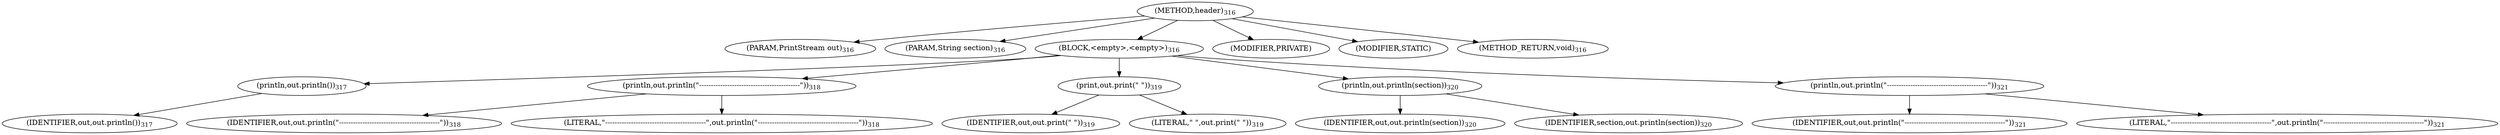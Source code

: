 digraph "header" {  
"470" [label = <(METHOD,header)<SUB>316</SUB>> ]
"471" [label = <(PARAM,PrintStream out)<SUB>316</SUB>> ]
"472" [label = <(PARAM,String section)<SUB>316</SUB>> ]
"473" [label = <(BLOCK,&lt;empty&gt;,&lt;empty&gt;)<SUB>316</SUB>> ]
"474" [label = <(println,out.println())<SUB>317</SUB>> ]
"475" [label = <(IDENTIFIER,out,out.println())<SUB>317</SUB>> ]
"476" [label = <(println,out.println(&quot;-------------------------------------------&quot;))<SUB>318</SUB>> ]
"477" [label = <(IDENTIFIER,out,out.println(&quot;-------------------------------------------&quot;))<SUB>318</SUB>> ]
"478" [label = <(LITERAL,&quot;-------------------------------------------&quot;,out.println(&quot;-------------------------------------------&quot;))<SUB>318</SUB>> ]
"479" [label = <(print,out.print(&quot; &quot;))<SUB>319</SUB>> ]
"480" [label = <(IDENTIFIER,out,out.print(&quot; &quot;))<SUB>319</SUB>> ]
"481" [label = <(LITERAL,&quot; &quot;,out.print(&quot; &quot;))<SUB>319</SUB>> ]
"482" [label = <(println,out.println(section))<SUB>320</SUB>> ]
"483" [label = <(IDENTIFIER,out,out.println(section))<SUB>320</SUB>> ]
"484" [label = <(IDENTIFIER,section,out.println(section))<SUB>320</SUB>> ]
"485" [label = <(println,out.println(&quot;-------------------------------------------&quot;))<SUB>321</SUB>> ]
"486" [label = <(IDENTIFIER,out,out.println(&quot;-------------------------------------------&quot;))<SUB>321</SUB>> ]
"487" [label = <(LITERAL,&quot;-------------------------------------------&quot;,out.println(&quot;-------------------------------------------&quot;))<SUB>321</SUB>> ]
"488" [label = <(MODIFIER,PRIVATE)> ]
"489" [label = <(MODIFIER,STATIC)> ]
"490" [label = <(METHOD_RETURN,void)<SUB>316</SUB>> ]
  "470" -> "471" 
  "470" -> "472" 
  "470" -> "473" 
  "470" -> "488" 
  "470" -> "489" 
  "470" -> "490" 
  "473" -> "474" 
  "473" -> "476" 
  "473" -> "479" 
  "473" -> "482" 
  "473" -> "485" 
  "474" -> "475" 
  "476" -> "477" 
  "476" -> "478" 
  "479" -> "480" 
  "479" -> "481" 
  "482" -> "483" 
  "482" -> "484" 
  "485" -> "486" 
  "485" -> "487" 
}
